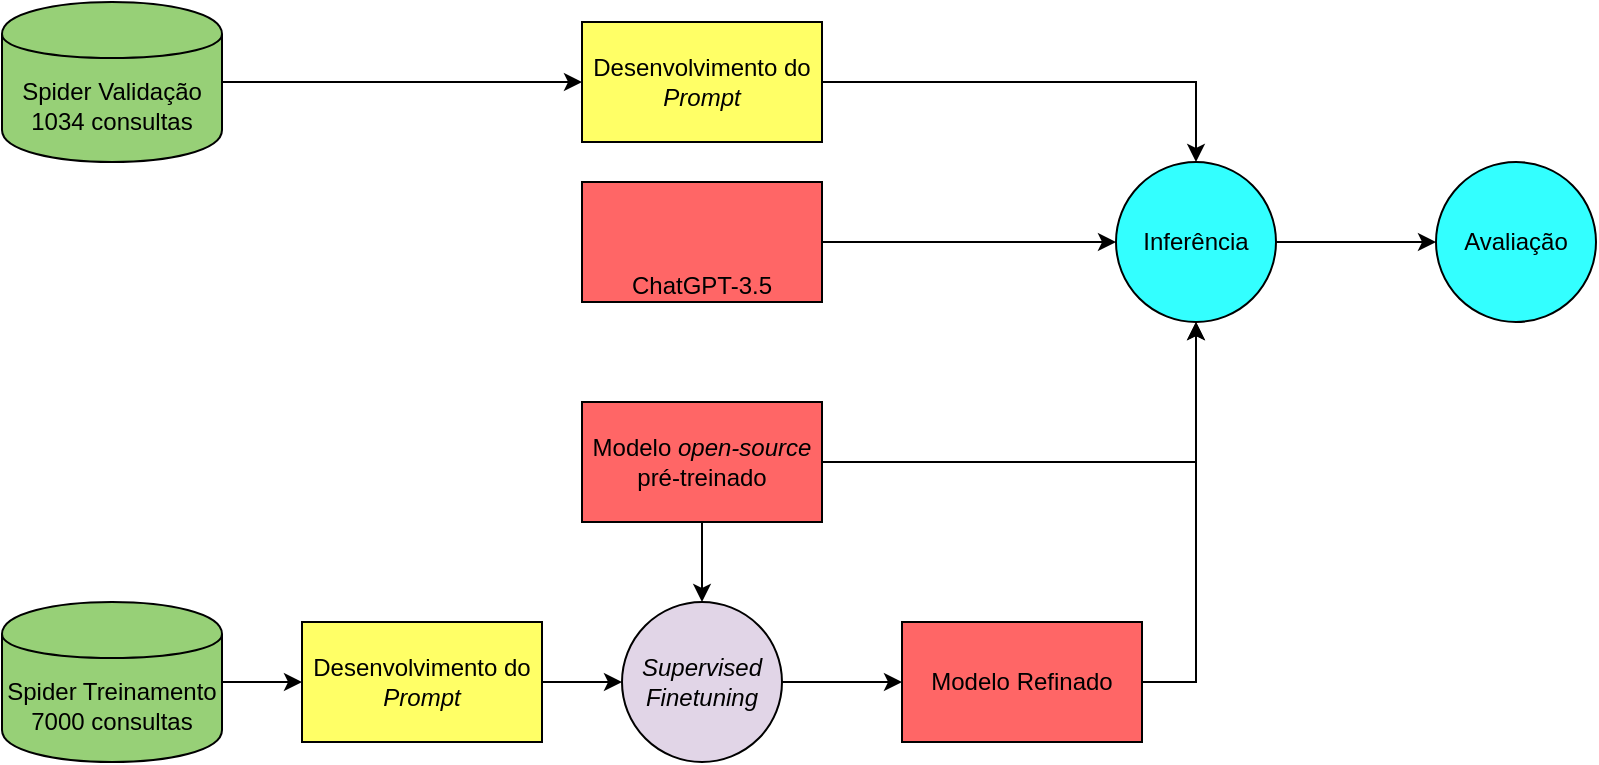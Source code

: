 <mxfile version="21.6.9" type="device">
  <diagram name="Página-1" id="j3Tz3SWzkhN-e3PXR41i">
    <mxGraphModel dx="1660" dy="736" grid="1" gridSize="10" guides="1" tooltips="1" connect="1" arrows="1" fold="1" page="1" pageScale="1" pageWidth="827" pageHeight="1169" math="0" shadow="0">
      <root>
        <mxCell id="0" />
        <mxCell id="1" parent="0" />
        <mxCell id="gv-i2YEqdemQeXcwKcJR-12" style="edgeStyle=orthogonalEdgeStyle;rounded=0;orthogonalLoop=1;jettySize=auto;html=1;entryX=0;entryY=0.5;entryDx=0;entryDy=0;" parent="1" source="gv-i2YEqdemQeXcwKcJR-4" target="gv-i2YEqdemQeXcwKcJR-25" edge="1">
          <mxGeometry relative="1" as="geometry">
            <Array as="points" />
          </mxGeometry>
        </mxCell>
        <mxCell id="gv-i2YEqdemQeXcwKcJR-4" value="Spider Validação&lt;br&gt;1034 consultas" style="shape=cylinder;whiteSpace=wrap;html=1;boundedLbl=1;backgroundOutline=1;fillColor=#97D077;" parent="1" vertex="1">
          <mxGeometry x="190" y="40" width="110" height="80" as="geometry" />
        </mxCell>
        <mxCell id="gv-i2YEqdemQeXcwKcJR-15" style="edgeStyle=orthogonalEdgeStyle;rounded=0;orthogonalLoop=1;jettySize=auto;html=1;entryX=0;entryY=0.5;entryDx=0;entryDy=0;" parent="1" source="Ea4S65HdMTTHUP1lMuB2-2" target="gv-i2YEqdemQeXcwKcJR-11" edge="1">
          <mxGeometry relative="1" as="geometry" />
        </mxCell>
        <mxCell id="gv-i2YEqdemQeXcwKcJR-7" value="Spider Treinamento&lt;br&gt;7000 consultas" style="shape=cylinder;whiteSpace=wrap;html=1;boundedLbl=1;backgroundOutline=1;fillColor=#97D077;" parent="1" vertex="1">
          <mxGeometry x="190" y="340" width="110" height="80" as="geometry" />
        </mxCell>
        <mxCell id="gv-i2YEqdemQeXcwKcJR-13" style="edgeStyle=orthogonalEdgeStyle;rounded=0;orthogonalLoop=1;jettySize=auto;html=1;entryX=0.5;entryY=1;entryDx=0;entryDy=0;" parent="1" source="gv-i2YEqdemQeXcwKcJR-9" target="gv-i2YEqdemQeXcwKcJR-10" edge="1">
          <mxGeometry relative="1" as="geometry" />
        </mxCell>
        <mxCell id="gv-i2YEqdemQeXcwKcJR-14" style="edgeStyle=orthogonalEdgeStyle;rounded=0;orthogonalLoop=1;jettySize=auto;html=1;entryX=0.5;entryY=0;entryDx=0;entryDy=0;" parent="1" source="gv-i2YEqdemQeXcwKcJR-9" target="gv-i2YEqdemQeXcwKcJR-11" edge="1">
          <mxGeometry relative="1" as="geometry" />
        </mxCell>
        <mxCell id="gv-i2YEqdemQeXcwKcJR-9" value="Modelo &lt;i&gt;open-source &lt;/i&gt;pré-treinado" style="rounded=0;whiteSpace=wrap;html=1;fillColor=#FF6666;" parent="1" vertex="1">
          <mxGeometry x="480" y="240" width="120" height="60" as="geometry" />
        </mxCell>
        <mxCell id="gv-i2YEqdemQeXcwKcJR-30" value="" style="edgeStyle=orthogonalEdgeStyle;rounded=0;orthogonalLoop=1;jettySize=auto;html=1;" parent="1" source="gv-i2YEqdemQeXcwKcJR-10" target="gv-i2YEqdemQeXcwKcJR-29" edge="1">
          <mxGeometry relative="1" as="geometry" />
        </mxCell>
        <mxCell id="gv-i2YEqdemQeXcwKcJR-10" value="Inferência" style="ellipse;whiteSpace=wrap;html=1;aspect=fixed;fillColor=#33FFFF;" parent="1" vertex="1">
          <mxGeometry x="747" y="120" width="80" height="80" as="geometry" />
        </mxCell>
        <mxCell id="gv-i2YEqdemQeXcwKcJR-17" value="" style="edgeStyle=orthogonalEdgeStyle;rounded=0;orthogonalLoop=1;jettySize=auto;html=1;" parent="1" source="gv-i2YEqdemQeXcwKcJR-11" target="gv-i2YEqdemQeXcwKcJR-16" edge="1">
          <mxGeometry relative="1" as="geometry" />
        </mxCell>
        <mxCell id="gv-i2YEqdemQeXcwKcJR-11" value="&lt;i&gt;Supervised Finetuning&lt;/i&gt;" style="ellipse;whiteSpace=wrap;html=1;aspect=fixed;fillColor=#E1D5E7;" parent="1" vertex="1">
          <mxGeometry x="500" y="340" width="80" height="80" as="geometry" />
        </mxCell>
        <mxCell id="gv-i2YEqdemQeXcwKcJR-19" style="edgeStyle=orthogonalEdgeStyle;rounded=0;orthogonalLoop=1;jettySize=auto;html=1;entryX=0.5;entryY=1;entryDx=0;entryDy=0;" parent="1" source="gv-i2YEqdemQeXcwKcJR-16" target="gv-i2YEqdemQeXcwKcJR-10" edge="1">
          <mxGeometry relative="1" as="geometry">
            <Array as="points">
              <mxPoint x="787" y="380" />
            </Array>
          </mxGeometry>
        </mxCell>
        <mxCell id="gv-i2YEqdemQeXcwKcJR-16" value="Modelo Refinado" style="whiteSpace=wrap;html=1;fillColor=#FF6666;" parent="1" vertex="1">
          <mxGeometry x="640" y="350" width="120" height="60" as="geometry" />
        </mxCell>
        <mxCell id="gv-i2YEqdemQeXcwKcJR-23" style="edgeStyle=orthogonalEdgeStyle;rounded=0;orthogonalLoop=1;jettySize=auto;html=1;entryX=0;entryY=0.5;entryDx=0;entryDy=0;" parent="1" source="gv-i2YEqdemQeXcwKcJR-21" target="gv-i2YEqdemQeXcwKcJR-10" edge="1">
          <mxGeometry relative="1" as="geometry" />
        </mxCell>
        <mxCell id="gv-i2YEqdemQeXcwKcJR-24" value="" style="group" parent="1" vertex="1" connectable="0">
          <mxGeometry x="480" y="130" width="120" height="60" as="geometry" />
        </mxCell>
        <mxCell id="gv-i2YEqdemQeXcwKcJR-22" value="" style="group;fillColor=#FF6666;strokeColor=#FF6666;container=0;" parent="gv-i2YEqdemQeXcwKcJR-24" vertex="1" connectable="0">
          <mxGeometry width="120" height="60" as="geometry" />
        </mxCell>
        <mxCell id="gv-i2YEqdemQeXcwKcJR-21" value="&lt;br&gt;&lt;br&gt;&lt;br&gt;ChatGPT-3.5" style="rounded=0;whiteSpace=wrap;html=1;fillColor=#FF6666;" parent="gv-i2YEqdemQeXcwKcJR-24" vertex="1">
          <mxGeometry width="120" height="60" as="geometry" />
        </mxCell>
        <mxCell id="gv-i2YEqdemQeXcwKcJR-20" value="" style="shape=image;verticalLabelPosition=bottom;labelBackgroundColor=default;verticalAlign=top;aspect=fixed;imageAspect=0;image=https://upload.wikimedia.org/wikipedia/commons/thumb/0/04/ChatGPT_logo.svg/1200px-ChatGPT_logo.svg.png;" parent="gv-i2YEqdemQeXcwKcJR-24" vertex="1">
          <mxGeometry x="42.5" y="7.5" width="35" height="35" as="geometry" />
        </mxCell>
        <mxCell id="Ea4S65HdMTTHUP1lMuB2-1" style="edgeStyle=orthogonalEdgeStyle;rounded=0;orthogonalLoop=1;jettySize=auto;html=1;entryX=0.5;entryY=0;entryDx=0;entryDy=0;" edge="1" parent="1" source="gv-i2YEqdemQeXcwKcJR-25" target="gv-i2YEqdemQeXcwKcJR-10">
          <mxGeometry relative="1" as="geometry" />
        </mxCell>
        <mxCell id="gv-i2YEqdemQeXcwKcJR-25" value="Desenvolvimento do &lt;i&gt;Prompt&lt;/i&gt;" style="rounded=0;whiteSpace=wrap;html=1;fillColor=#FFFF66;" parent="1" vertex="1">
          <mxGeometry x="480" y="50" width="120" height="60" as="geometry" />
        </mxCell>
        <mxCell id="gv-i2YEqdemQeXcwKcJR-29" value="Avaliação" style="ellipse;whiteSpace=wrap;html=1;aspect=fixed;fillColor=#33FFFF;" parent="1" vertex="1">
          <mxGeometry x="907" y="120" width="80" height="80" as="geometry" />
        </mxCell>
        <mxCell id="Ea4S65HdMTTHUP1lMuB2-3" value="" style="edgeStyle=orthogonalEdgeStyle;rounded=0;orthogonalLoop=1;jettySize=auto;html=1;entryX=0;entryY=0.5;entryDx=0;entryDy=0;" edge="1" parent="1" source="gv-i2YEqdemQeXcwKcJR-7" target="Ea4S65HdMTTHUP1lMuB2-2">
          <mxGeometry relative="1" as="geometry">
            <mxPoint x="300" y="380" as="sourcePoint" />
            <mxPoint x="500" y="380" as="targetPoint" />
          </mxGeometry>
        </mxCell>
        <mxCell id="Ea4S65HdMTTHUP1lMuB2-2" value="Desenvolvimento do &lt;i&gt;Prompt&lt;/i&gt;" style="rounded=0;whiteSpace=wrap;html=1;fillColor=#FFFF66;" vertex="1" parent="1">
          <mxGeometry x="340" y="350" width="120" height="60" as="geometry" />
        </mxCell>
      </root>
    </mxGraphModel>
  </diagram>
</mxfile>
